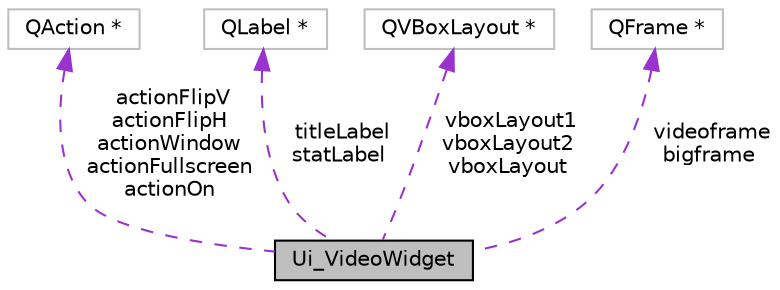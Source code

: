 digraph "Ui_VideoWidget"
{
 // INTERACTIVE_SVG=YES
  edge [fontname="Helvetica",fontsize="10",labelfontname="Helvetica",labelfontsize="10"];
  node [fontname="Helvetica",fontsize="10",shape=record];
  Node1 [label="Ui_VideoWidget",height=0.2,width=0.4,color="black", fillcolor="grey75", style="filled", fontcolor="black"];
  Node2 -> Node1 [dir="back",color="darkorchid3",fontsize="10",style="dashed",label=" actionFlipV\nactionFlipH\nactionWindow\nactionFullscreen\nactionOn" ,fontname="Helvetica"];
  Node2 [label="QAction *",height=0.2,width=0.4,color="grey75", fillcolor="white", style="filled"];
  Node3 -> Node1 [dir="back",color="darkorchid3",fontsize="10",style="dashed",label=" titleLabel\nstatLabel" ,fontname="Helvetica"];
  Node3 [label="QLabel *",height=0.2,width=0.4,color="grey75", fillcolor="white", style="filled"];
  Node4 -> Node1 [dir="back",color="darkorchid3",fontsize="10",style="dashed",label=" vboxLayout1\nvboxLayout2\nvboxLayout" ,fontname="Helvetica"];
  Node4 [label="QVBoxLayout *",height=0.2,width=0.4,color="grey75", fillcolor="white", style="filled"];
  Node5 -> Node1 [dir="back",color="darkorchid3",fontsize="10",style="dashed",label=" videoframe\nbigframe" ,fontname="Helvetica"];
  Node5 [label="QFrame *",height=0.2,width=0.4,color="grey75", fillcolor="white", style="filled"];
}
